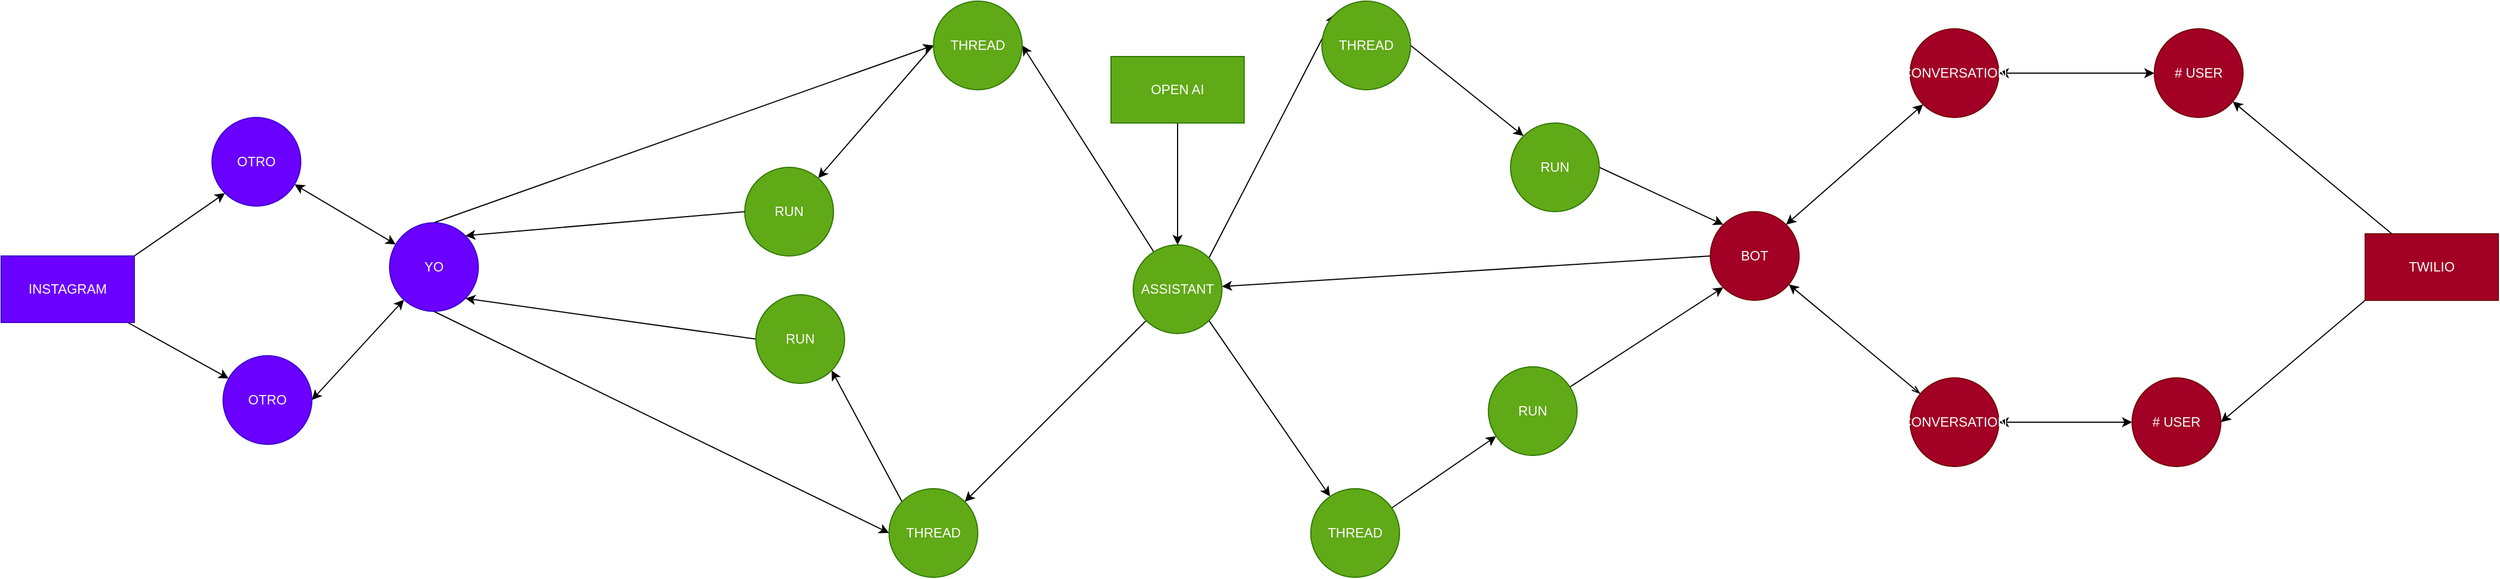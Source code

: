 <mxfile version="24.2.5" type="device">
  <diagram name="Page-1" id="_8NiefMfV4RYGq9iaD1M">
    <mxGraphModel dx="2003" dy="583" grid="1" gridSize="10" guides="1" tooltips="1" connect="1" arrows="1" fold="1" page="1" pageScale="1" pageWidth="600" pageHeight="500" math="0" shadow="0">
      <root>
        <mxCell id="0" />
        <mxCell id="1" parent="0" />
        <mxCell id="dKxbJTT6dEQ2ZX9ViS5v-9" value="" style="rounded=0;orthogonalLoop=1;jettySize=auto;html=1;startArrow=classic;startFill=1;" edge="1" parent="1" source="dKxbJTT6dEQ2ZX9ViS5v-6" target="dKxbJTT6dEQ2ZX9ViS5v-8">
          <mxGeometry relative="1" as="geometry" />
        </mxCell>
        <mxCell id="dKxbJTT6dEQ2ZX9ViS5v-6" value="OTRO" style="ellipse;whiteSpace=wrap;html=1;rounded=0;fillColor=#6a00ff;fontColor=#ffffff;strokeColor=#3700CC;" vertex="1" parent="1">
          <mxGeometry x="-600" y="405" width="80" height="80" as="geometry" />
        </mxCell>
        <mxCell id="dKxbJTT6dEQ2ZX9ViS5v-28" style="edgeStyle=none;rounded=0;orthogonalLoop=1;jettySize=auto;html=1;entryX=0;entryY=0.5;entryDx=0;entryDy=0;strokeColor=default;align=center;verticalAlign=middle;fontFamily=Helvetica;fontSize=11;fontColor=default;labelBackgroundColor=default;endArrow=classic;exitX=0.5;exitY=0;exitDx=0;exitDy=0;" edge="1" parent="1" source="dKxbJTT6dEQ2ZX9ViS5v-8" target="dKxbJTT6dEQ2ZX9ViS5v-37">
          <mxGeometry relative="1" as="geometry" />
        </mxCell>
        <mxCell id="dKxbJTT6dEQ2ZX9ViS5v-60" style="edgeStyle=none;rounded=0;orthogonalLoop=1;jettySize=auto;html=1;exitX=0.5;exitY=1;exitDx=0;exitDy=0;entryX=0;entryY=0.5;entryDx=0;entryDy=0;strokeColor=default;align=center;verticalAlign=middle;fontFamily=Helvetica;fontSize=11;fontColor=default;labelBackgroundColor=default;endArrow=classic;" edge="1" parent="1" source="dKxbJTT6dEQ2ZX9ViS5v-8" target="dKxbJTT6dEQ2ZX9ViS5v-47">
          <mxGeometry relative="1" as="geometry" />
        </mxCell>
        <mxCell id="dKxbJTT6dEQ2ZX9ViS5v-8" value="YO" style="ellipse;whiteSpace=wrap;html=1;rounded=0;fillColor=#6a00ff;fontColor=#ffffff;strokeColor=#3700CC;" vertex="1" parent="1">
          <mxGeometry x="-440" y="500" width="80" height="80" as="geometry" />
        </mxCell>
        <mxCell id="dKxbJTT6dEQ2ZX9ViS5v-13" value="" style="rounded=0;orthogonalLoop=1;jettySize=auto;html=1;exitX=1;exitY=1;exitDx=0;exitDy=0;" edge="1" parent="1" source="dKxbJTT6dEQ2ZX9ViS5v-36" target="dKxbJTT6dEQ2ZX9ViS5v-12">
          <mxGeometry relative="1" as="geometry">
            <mxPoint x="400" y="670" as="sourcePoint" />
          </mxGeometry>
        </mxCell>
        <mxCell id="dKxbJTT6dEQ2ZX9ViS5v-15" value="" style="rounded=0;orthogonalLoop=1;jettySize=auto;html=1;" edge="1" parent="1" source="dKxbJTT6dEQ2ZX9ViS5v-12" target="dKxbJTT6dEQ2ZX9ViS5v-14">
          <mxGeometry relative="1" as="geometry" />
        </mxCell>
        <mxCell id="dKxbJTT6dEQ2ZX9ViS5v-30" value="" style="edgeStyle=none;rounded=0;orthogonalLoop=1;jettySize=auto;html=1;strokeColor=default;align=center;verticalAlign=middle;fontFamily=Helvetica;fontSize=11;fontColor=default;labelBackgroundColor=default;endArrow=classic;exitX=0;exitY=0;exitDx=0;exitDy=0;entryX=1;entryY=1;entryDx=0;entryDy=0;" edge="1" parent="1" source="dKxbJTT6dEQ2ZX9ViS5v-47" target="dKxbJTT6dEQ2ZX9ViS5v-29">
          <mxGeometry relative="1" as="geometry" />
        </mxCell>
        <mxCell id="dKxbJTT6dEQ2ZX9ViS5v-12" value="THREAD" style="ellipse;whiteSpace=wrap;html=1;rounded=0;fillColor=#60a917;fontColor=#ffffff;strokeColor=#2D7600;" vertex="1" parent="1">
          <mxGeometry x="390" y="740" width="80" height="80" as="geometry" />
        </mxCell>
        <mxCell id="dKxbJTT6dEQ2ZX9ViS5v-27" style="edgeStyle=none;rounded=0;orthogonalLoop=1;jettySize=auto;html=1;entryX=0;entryY=1;entryDx=0;entryDy=0;strokeColor=default;align=center;verticalAlign=middle;fontFamily=Helvetica;fontSize=11;fontColor=default;labelBackgroundColor=default;endArrow=classic;" edge="1" parent="1" source="dKxbJTT6dEQ2ZX9ViS5v-14" target="dKxbJTT6dEQ2ZX9ViS5v-20">
          <mxGeometry relative="1" as="geometry" />
        </mxCell>
        <mxCell id="dKxbJTT6dEQ2ZX9ViS5v-14" value="RUN" style="ellipse;whiteSpace=wrap;html=1;rounded=0;fillColor=#60a917;fontColor=#ffffff;strokeColor=#2D7600;" vertex="1" parent="1">
          <mxGeometry x="550" y="630" width="80" height="80" as="geometry" />
        </mxCell>
        <mxCell id="dKxbJTT6dEQ2ZX9ViS5v-19" value="" style="edgeStyle=orthogonalEdgeStyle;rounded=0;orthogonalLoop=1;jettySize=auto;html=1;startArrow=classic;startFill=1;" edge="1" parent="1" source="dKxbJTT6dEQ2ZX9ViS5v-16" target="dKxbJTT6dEQ2ZX9ViS5v-18">
          <mxGeometry relative="1" as="geometry" />
        </mxCell>
        <mxCell id="dKxbJTT6dEQ2ZX9ViS5v-16" value="# USER" style="ellipse;whiteSpace=wrap;html=1;rounded=0;fillColor=#a20025;fontColor=#ffffff;strokeColor=#6F0000;" vertex="1" parent="1">
          <mxGeometry x="1130" y="640" width="80" height="80" as="geometry" />
        </mxCell>
        <mxCell id="dKxbJTT6dEQ2ZX9ViS5v-21" value="" style="rounded=0;orthogonalLoop=1;jettySize=auto;html=1;strokeColor=default;startArrow=openThin;startFill=0;" edge="1" parent="1" source="dKxbJTT6dEQ2ZX9ViS5v-18" target="dKxbJTT6dEQ2ZX9ViS5v-20">
          <mxGeometry relative="1" as="geometry" />
        </mxCell>
        <mxCell id="dKxbJTT6dEQ2ZX9ViS5v-18" value="CONVERSATION" style="ellipse;whiteSpace=wrap;html=1;rounded=0;fillColor=#a20025;fontColor=#ffffff;strokeColor=#6F0000;" vertex="1" parent="1">
          <mxGeometry x="930" y="640" width="80" height="80" as="geometry" />
        </mxCell>
        <mxCell id="dKxbJTT6dEQ2ZX9ViS5v-20" value="BOT" style="ellipse;whiteSpace=wrap;html=1;rounded=0;fillColor=#a20025;fontColor=#ffffff;strokeColor=#6F0000;" vertex="1" parent="1">
          <mxGeometry x="750" y="490" width="80" height="80" as="geometry" />
        </mxCell>
        <mxCell id="dKxbJTT6dEQ2ZX9ViS5v-26" style="edgeStyle=none;rounded=0;orthogonalLoop=1;jettySize=auto;html=1;exitX=0;exitY=0.5;exitDx=0;exitDy=0;strokeColor=default;align=center;verticalAlign=middle;fontFamily=Helvetica;fontSize=11;fontColor=default;labelBackgroundColor=default;endArrow=classic;" edge="1" parent="1" source="dKxbJTT6dEQ2ZX9ViS5v-20" target="dKxbJTT6dEQ2ZX9ViS5v-36">
          <mxGeometry relative="1" as="geometry">
            <mxPoint x="438.48" y="620.64" as="targetPoint" />
          </mxGeometry>
        </mxCell>
        <mxCell id="dKxbJTT6dEQ2ZX9ViS5v-46" style="edgeStyle=none;rounded=0;orthogonalLoop=1;jettySize=auto;html=1;exitX=0;exitY=0.5;exitDx=0;exitDy=0;entryX=1;entryY=1;entryDx=0;entryDy=0;strokeColor=default;align=center;verticalAlign=middle;fontFamily=Helvetica;fontSize=11;fontColor=default;labelBackgroundColor=default;endArrow=classic;" edge="1" parent="1" source="dKxbJTT6dEQ2ZX9ViS5v-29" target="dKxbJTT6dEQ2ZX9ViS5v-8">
          <mxGeometry relative="1" as="geometry" />
        </mxCell>
        <mxCell id="dKxbJTT6dEQ2ZX9ViS5v-29" value="RUN" style="ellipse;whiteSpace=wrap;html=1;rounded=0;fillColor=#60a917;fontColor=#ffffff;strokeColor=#2D7600;" vertex="1" parent="1">
          <mxGeometry x="-110" y="565" width="80" height="80" as="geometry" />
        </mxCell>
        <mxCell id="dKxbJTT6dEQ2ZX9ViS5v-33" value="" style="rounded=0;orthogonalLoop=1;jettySize=auto;html=1;" edge="1" parent="1" source="dKxbJTT6dEQ2ZX9ViS5v-34" target="dKxbJTT6dEQ2ZX9ViS5v-36">
          <mxGeometry relative="1" as="geometry" />
        </mxCell>
        <mxCell id="dKxbJTT6dEQ2ZX9ViS5v-34" value="OPEN AI" style="rounded=0;whiteSpace=wrap;html=1;fillColor=#60a917;fontColor=#ffffff;strokeColor=#2D7600;" vertex="1" parent="1">
          <mxGeometry x="210" y="350" width="120" height="60" as="geometry" />
        </mxCell>
        <mxCell id="dKxbJTT6dEQ2ZX9ViS5v-35" value="" style="rounded=0;orthogonalLoop=1;jettySize=auto;html=1;entryX=1;entryY=0.5;entryDx=0;entryDy=0;" edge="1" parent="1" source="dKxbJTT6dEQ2ZX9ViS5v-36" target="dKxbJTT6dEQ2ZX9ViS5v-37">
          <mxGeometry relative="1" as="geometry" />
        </mxCell>
        <mxCell id="dKxbJTT6dEQ2ZX9ViS5v-48" style="edgeStyle=none;rounded=0;orthogonalLoop=1;jettySize=auto;html=1;exitX=0;exitY=1;exitDx=0;exitDy=0;entryX=1;entryY=0;entryDx=0;entryDy=0;strokeColor=default;align=center;verticalAlign=middle;fontFamily=Helvetica;fontSize=11;fontColor=default;labelBackgroundColor=default;endArrow=classic;" edge="1" parent="1" source="dKxbJTT6dEQ2ZX9ViS5v-36" target="dKxbJTT6dEQ2ZX9ViS5v-47">
          <mxGeometry relative="1" as="geometry" />
        </mxCell>
        <mxCell id="dKxbJTT6dEQ2ZX9ViS5v-56" style="edgeStyle=none;rounded=0;orthogonalLoop=1;jettySize=auto;html=1;exitX=1;exitY=0;exitDx=0;exitDy=0;entryX=0;entryY=0;entryDx=0;entryDy=0;strokeColor=default;align=center;verticalAlign=middle;fontFamily=Helvetica;fontSize=11;fontColor=default;labelBackgroundColor=default;endArrow=classic;" edge="1" parent="1" source="dKxbJTT6dEQ2ZX9ViS5v-36" target="dKxbJTT6dEQ2ZX9ViS5v-55">
          <mxGeometry relative="1" as="geometry" />
        </mxCell>
        <mxCell id="dKxbJTT6dEQ2ZX9ViS5v-36" value="ASSISTANT" style="ellipse;whiteSpace=wrap;html=1;rounded=0;fillColor=#60a917;fontColor=#ffffff;strokeColor=#2D7600;" vertex="1" parent="1">
          <mxGeometry x="230" y="520" width="80" height="80" as="geometry" />
        </mxCell>
        <mxCell id="dKxbJTT6dEQ2ZX9ViS5v-43" style="edgeStyle=none;rounded=0;orthogonalLoop=1;jettySize=auto;html=1;exitX=0;exitY=0.5;exitDx=0;exitDy=0;strokeColor=default;align=center;verticalAlign=middle;fontFamily=Helvetica;fontSize=11;fontColor=default;labelBackgroundColor=default;endArrow=classic;" edge="1" parent="1" source="dKxbJTT6dEQ2ZX9ViS5v-37" target="dKxbJTT6dEQ2ZX9ViS5v-44">
          <mxGeometry relative="1" as="geometry" />
        </mxCell>
        <mxCell id="dKxbJTT6dEQ2ZX9ViS5v-37" value="THREAD" style="ellipse;whiteSpace=wrap;html=1;rounded=0;fillColor=#60a917;fontColor=#ffffff;strokeColor=#2D7600;" vertex="1" parent="1">
          <mxGeometry x="50" y="300" width="80" height="80" as="geometry" />
        </mxCell>
        <mxCell id="dKxbJTT6dEQ2ZX9ViS5v-39" value="" style="rounded=0;orthogonalLoop=1;jettySize=auto;html=1;" edge="1" parent="1" source="dKxbJTT6dEQ2ZX9ViS5v-40" target="dKxbJTT6dEQ2ZX9ViS5v-41">
          <mxGeometry relative="1" as="geometry" />
        </mxCell>
        <mxCell id="dKxbJTT6dEQ2ZX9ViS5v-61" style="edgeStyle=none;rounded=0;orthogonalLoop=1;jettySize=auto;html=1;exitX=1;exitY=0;exitDx=0;exitDy=0;entryX=0;entryY=1;entryDx=0;entryDy=0;strokeColor=default;align=center;verticalAlign=middle;fontFamily=Helvetica;fontSize=11;fontColor=default;labelBackgroundColor=default;endArrow=classic;" edge="1" parent="1" source="dKxbJTT6dEQ2ZX9ViS5v-40" target="dKxbJTT6dEQ2ZX9ViS5v-6">
          <mxGeometry relative="1" as="geometry" />
        </mxCell>
        <mxCell id="dKxbJTT6dEQ2ZX9ViS5v-40" value="INSTAGRAM" style="rounded=0;whiteSpace=wrap;html=1;fillColor=#6a00ff;fontColor=#ffffff;strokeColor=#3700CC;" vertex="1" parent="1">
          <mxGeometry x="-790" y="530" width="120" height="60" as="geometry" />
        </mxCell>
        <mxCell id="dKxbJTT6dEQ2ZX9ViS5v-42" style="edgeStyle=none;rounded=0;orthogonalLoop=1;jettySize=auto;html=1;exitX=1;exitY=0.5;exitDx=0;exitDy=0;strokeColor=default;align=center;verticalAlign=middle;fontFamily=Helvetica;fontSize=11;fontColor=default;labelBackgroundColor=default;endArrow=classic;startArrow=classic;startFill=1;" edge="1" parent="1" source="dKxbJTT6dEQ2ZX9ViS5v-41" target="dKxbJTT6dEQ2ZX9ViS5v-8">
          <mxGeometry relative="1" as="geometry" />
        </mxCell>
        <mxCell id="dKxbJTT6dEQ2ZX9ViS5v-41" value="OTRO" style="ellipse;whiteSpace=wrap;html=1;rounded=0;fillColor=#6a00ff;fontColor=#ffffff;strokeColor=#3700CC;" vertex="1" parent="1">
          <mxGeometry x="-590" y="620" width="80" height="80" as="geometry" />
        </mxCell>
        <mxCell id="dKxbJTT6dEQ2ZX9ViS5v-44" value="RUN" style="ellipse;whiteSpace=wrap;html=1;rounded=0;fillColor=#60a917;fontColor=#ffffff;strokeColor=#2D7600;" vertex="1" parent="1">
          <mxGeometry x="-120" y="450" width="80" height="80" as="geometry" />
        </mxCell>
        <mxCell id="dKxbJTT6dEQ2ZX9ViS5v-45" style="edgeStyle=none;rounded=0;orthogonalLoop=1;jettySize=auto;html=1;exitX=0;exitY=0.5;exitDx=0;exitDy=0;entryX=1;entryY=0;entryDx=0;entryDy=0;strokeColor=default;align=center;verticalAlign=middle;fontFamily=Helvetica;fontSize=11;fontColor=default;labelBackgroundColor=default;endArrow=classic;" edge="1" parent="1" source="dKxbJTT6dEQ2ZX9ViS5v-44" target="dKxbJTT6dEQ2ZX9ViS5v-8">
          <mxGeometry relative="1" as="geometry" />
        </mxCell>
        <mxCell id="dKxbJTT6dEQ2ZX9ViS5v-47" value="THREAD" style="ellipse;whiteSpace=wrap;html=1;rounded=0;fillColor=#60a917;fontColor=#ffffff;strokeColor=#2D7600;" vertex="1" parent="1">
          <mxGeometry x="10" y="740" width="80" height="80" as="geometry" />
        </mxCell>
        <mxCell id="dKxbJTT6dEQ2ZX9ViS5v-49" value="" style="rounded=0;orthogonalLoop=1;jettySize=auto;html=1;" edge="1" parent="1" source="dKxbJTT6dEQ2ZX9ViS5v-50" target="dKxbJTT6dEQ2ZX9ViS5v-52">
          <mxGeometry relative="1" as="geometry" />
        </mxCell>
        <mxCell id="dKxbJTT6dEQ2ZX9ViS5v-62" style="edgeStyle=none;rounded=0;orthogonalLoop=1;jettySize=auto;html=1;exitX=0;exitY=1;exitDx=0;exitDy=0;entryX=1;entryY=0.5;entryDx=0;entryDy=0;strokeColor=default;align=center;verticalAlign=middle;fontFamily=Helvetica;fontSize=11;fontColor=default;labelBackgroundColor=default;endArrow=classic;" edge="1" parent="1" source="dKxbJTT6dEQ2ZX9ViS5v-50" target="dKxbJTT6dEQ2ZX9ViS5v-16">
          <mxGeometry relative="1" as="geometry" />
        </mxCell>
        <mxCell id="dKxbJTT6dEQ2ZX9ViS5v-50" value="TWILIO" style="rounded=0;whiteSpace=wrap;html=1;fillColor=#a20025;fontColor=#ffffff;strokeColor=#6F0000;" vertex="1" parent="1">
          <mxGeometry x="1340" y="510" width="120" height="60" as="geometry" />
        </mxCell>
        <mxCell id="dKxbJTT6dEQ2ZX9ViS5v-51" value="" style="edgeStyle=orthogonalEdgeStyle;rounded=0;orthogonalLoop=1;jettySize=auto;html=1;startArrow=classic;startFill=1;" edge="1" parent="1" source="dKxbJTT6dEQ2ZX9ViS5v-52" target="dKxbJTT6dEQ2ZX9ViS5v-53">
          <mxGeometry relative="1" as="geometry" />
        </mxCell>
        <mxCell id="dKxbJTT6dEQ2ZX9ViS5v-52" value="# USER" style="ellipse;whiteSpace=wrap;html=1;rounded=0;fillColor=#a20025;fontColor=#ffffff;strokeColor=#6F0000;" vertex="1" parent="1">
          <mxGeometry x="1150" y="325" width="80" height="80" as="geometry" />
        </mxCell>
        <mxCell id="dKxbJTT6dEQ2ZX9ViS5v-54" style="edgeStyle=none;rounded=0;orthogonalLoop=1;jettySize=auto;html=1;exitX=0;exitY=1;exitDx=0;exitDy=0;entryX=1;entryY=0;entryDx=0;entryDy=0;strokeColor=default;align=center;verticalAlign=middle;fontFamily=Helvetica;fontSize=11;fontColor=default;labelBackgroundColor=default;endArrow=classic;startArrow=classic;startFill=1;" edge="1" parent="1" source="dKxbJTT6dEQ2ZX9ViS5v-53" target="dKxbJTT6dEQ2ZX9ViS5v-20">
          <mxGeometry relative="1" as="geometry" />
        </mxCell>
        <mxCell id="dKxbJTT6dEQ2ZX9ViS5v-53" value="CONVERSATION" style="ellipse;whiteSpace=wrap;html=1;rounded=0;fillColor=#a20025;fontColor=#ffffff;strokeColor=#6F0000;" vertex="1" parent="1">
          <mxGeometry x="930" y="325" width="80" height="80" as="geometry" />
        </mxCell>
        <mxCell id="dKxbJTT6dEQ2ZX9ViS5v-58" style="edgeStyle=none;rounded=0;orthogonalLoop=1;jettySize=auto;html=1;exitX=1;exitY=0.5;exitDx=0;exitDy=0;entryX=0;entryY=0;entryDx=0;entryDy=0;strokeColor=default;align=center;verticalAlign=middle;fontFamily=Helvetica;fontSize=11;fontColor=default;labelBackgroundColor=default;endArrow=classic;" edge="1" parent="1" source="dKxbJTT6dEQ2ZX9ViS5v-55" target="dKxbJTT6dEQ2ZX9ViS5v-57">
          <mxGeometry relative="1" as="geometry" />
        </mxCell>
        <mxCell id="dKxbJTT6dEQ2ZX9ViS5v-55" value="THREAD" style="ellipse;whiteSpace=wrap;html=1;rounded=0;fillColor=#60a917;fontColor=#ffffff;strokeColor=#2D7600;" vertex="1" parent="1">
          <mxGeometry x="400" y="300" width="80" height="80" as="geometry" />
        </mxCell>
        <mxCell id="dKxbJTT6dEQ2ZX9ViS5v-59" style="edgeStyle=none;rounded=0;orthogonalLoop=1;jettySize=auto;html=1;exitX=1;exitY=0.5;exitDx=0;exitDy=0;entryX=0;entryY=0;entryDx=0;entryDy=0;strokeColor=default;align=center;verticalAlign=middle;fontFamily=Helvetica;fontSize=11;fontColor=default;labelBackgroundColor=default;endArrow=classic;" edge="1" parent="1" source="dKxbJTT6dEQ2ZX9ViS5v-57" target="dKxbJTT6dEQ2ZX9ViS5v-20">
          <mxGeometry relative="1" as="geometry" />
        </mxCell>
        <mxCell id="dKxbJTT6dEQ2ZX9ViS5v-57" value="RUN" style="ellipse;whiteSpace=wrap;html=1;rounded=0;fillColor=#60a917;fontColor=#ffffff;strokeColor=#2D7600;" vertex="1" parent="1">
          <mxGeometry x="570" y="410" width="80" height="80" as="geometry" />
        </mxCell>
      </root>
    </mxGraphModel>
  </diagram>
</mxfile>
